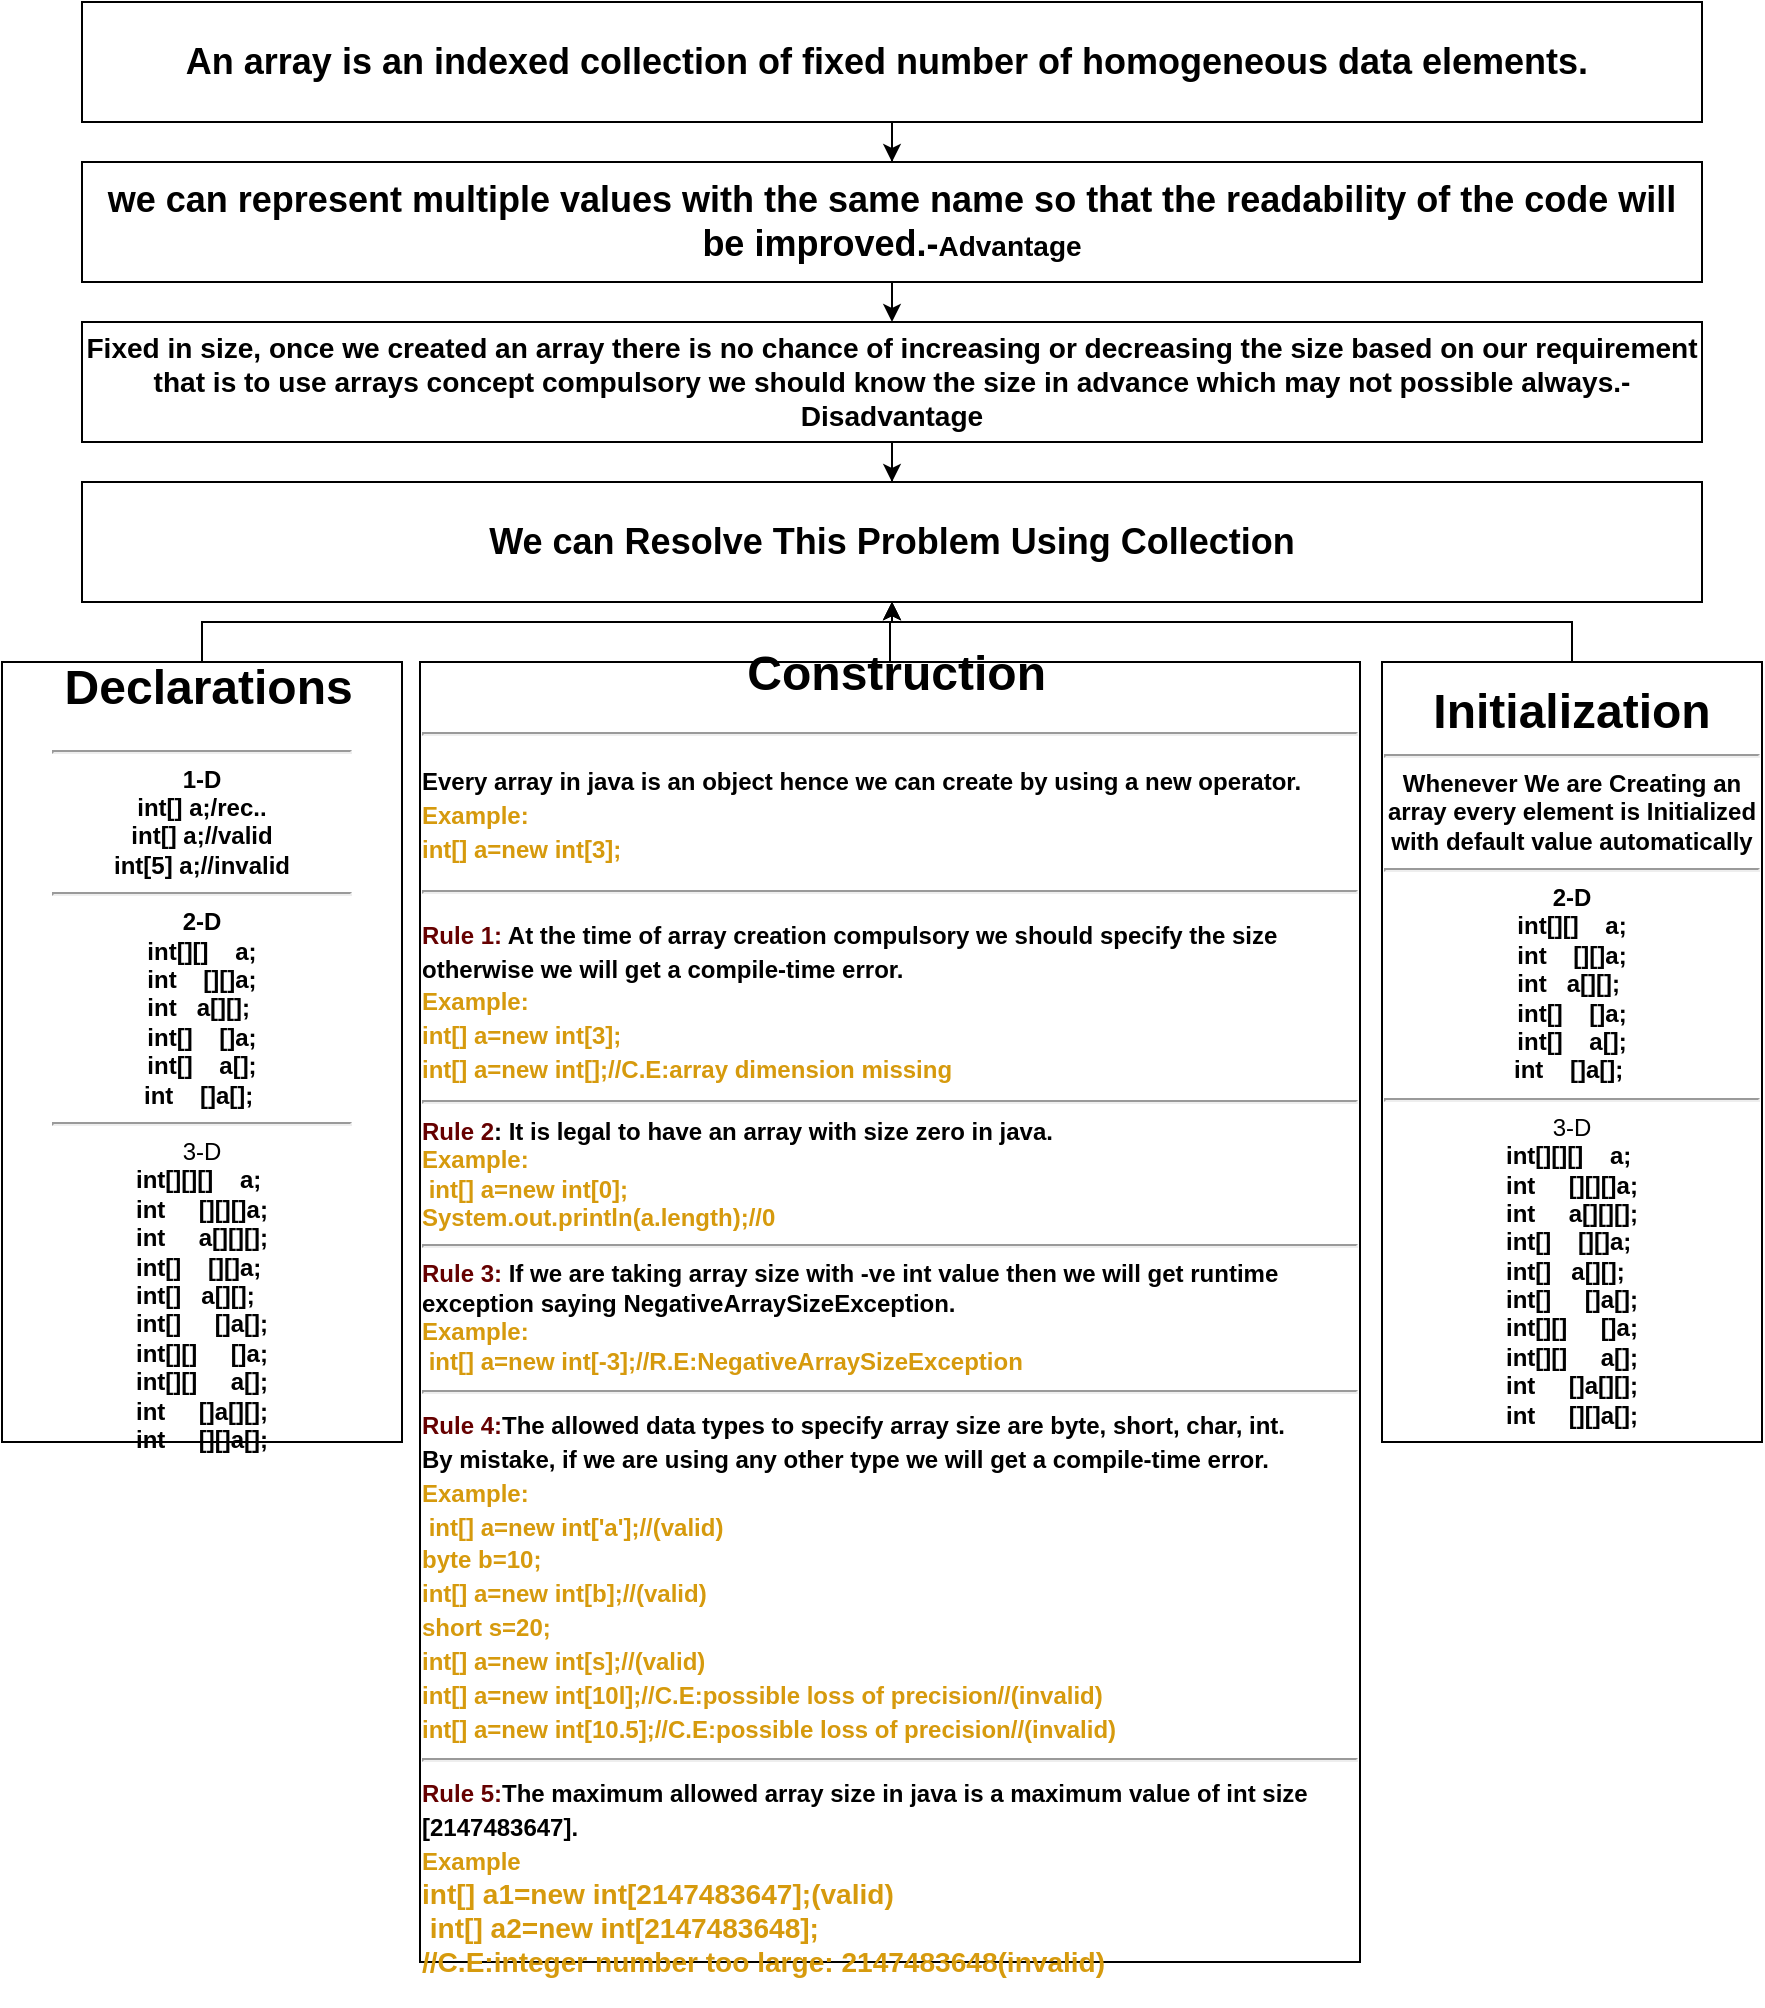 <mxfile version="14.8.0" type="github">
  <diagram id="NPH6Rm9HvfBA1m4SU5Ns" name="Page-1">
    <mxGraphModel dx="1913" dy="1766" grid="1" gridSize="10" guides="1" tooltips="1" connect="1" arrows="1" fold="1" page="1" pageScale="1" pageWidth="827" pageHeight="1169" math="0" shadow="0">
      <root>
        <mxCell id="0" />
        <mxCell id="1" parent="0" />
        <mxCell id="bS6Qav_fSy-xtye3GxVx-6" value="" style="edgeStyle=orthogonalEdgeStyle;rounded=0;orthogonalLoop=1;jettySize=auto;html=1;" parent="1" source="bS6Qav_fSy-xtye3GxVx-2" target="bS6Qav_fSy-xtye3GxVx-4" edge="1">
          <mxGeometry relative="1" as="geometry" />
        </mxCell>
        <mxCell id="bS6Qav_fSy-xtye3GxVx-2" value="&lt;h2&gt;&lt;b&gt;An array is an indexed collection of fixed number of homogeneous data elements.&lt;/b&gt;&amp;nbsp;&lt;/h2&gt;" style="rounded=0;whiteSpace=wrap;html=1;" parent="1" vertex="1">
          <mxGeometry x="10" y="-1160" width="810" height="60" as="geometry" />
        </mxCell>
        <mxCell id="bS6Qav_fSy-xtye3GxVx-8" value="" style="edgeStyle=orthogonalEdgeStyle;rounded=0;orthogonalLoop=1;jettySize=auto;html=1;" parent="1" source="bS6Qav_fSy-xtye3GxVx-3" target="bS6Qav_fSy-xtye3GxVx-5" edge="1">
          <mxGeometry relative="1" as="geometry" />
        </mxCell>
        <mxCell id="bS6Qav_fSy-xtye3GxVx-3" value="&lt;h3&gt;&lt;b&gt;Fixed in size, once we created an array there is no chance of increasing or decreasing the size based on our requirement that is to use arrays concept compulsory we should know the size in advance which may not possible always.-Disadvantage&lt;/b&gt;&lt;/h3&gt;" style="rounded=0;whiteSpace=wrap;html=1;" parent="1" vertex="1">
          <mxGeometry x="10" y="-1000" width="810" height="60" as="geometry" />
        </mxCell>
        <mxCell id="bS6Qav_fSy-xtye3GxVx-10" value="" style="edgeStyle=orthogonalEdgeStyle;rounded=0;orthogonalLoop=1;jettySize=auto;html=1;" parent="1" source="bS6Qav_fSy-xtye3GxVx-4" edge="1">
          <mxGeometry relative="1" as="geometry">
            <mxPoint x="415" y="-1000" as="targetPoint" />
          </mxGeometry>
        </mxCell>
        <mxCell id="bS6Qav_fSy-xtye3GxVx-4" value="&lt;h2&gt;&lt;b&gt;we can represent multiple values with the same name so that the readability of the code will be improved&lt;/b&gt;.-&lt;font style=&quot;font-size: 14px&quot;&gt;Advantage&lt;/font&gt;&lt;/h2&gt;" style="rounded=0;whiteSpace=wrap;html=1;" parent="1" vertex="1">
          <mxGeometry x="10" y="-1080" width="810" height="60" as="geometry" />
        </mxCell>
        <mxCell id="bS6Qav_fSy-xtye3GxVx-5" value="&lt;h2&gt;We can Resolve This Problem Using Collection&lt;/h2&gt;" style="rounded=0;whiteSpace=wrap;html=1;" parent="1" vertex="1">
          <mxGeometry x="10" y="-920" width="810" height="60" as="geometry" />
        </mxCell>
        <mxCell id="bS6Qav_fSy-xtye3GxVx-13" value="" style="edgeStyle=orthogonalEdgeStyle;rounded=0;orthogonalLoop=1;jettySize=auto;html=1;" parent="1" source="bS6Qav_fSy-xtye3GxVx-12" target="bS6Qav_fSy-xtye3GxVx-5" edge="1">
          <mxGeometry relative="1" as="geometry">
            <Array as="points">
              <mxPoint x="70" y="-850" />
              <mxPoint x="415" y="-850" />
            </Array>
          </mxGeometry>
        </mxCell>
        <mxCell id="bS6Qav_fSy-xtye3GxVx-12" value="&lt;p style=&quot;line-height: 130%&quot;&gt;&lt;/p&gt;&lt;h3&gt;&lt;/h3&gt;&lt;h1&gt;&lt;b&gt;&lt;font style=&quot;font-size: 24px&quot;&gt;&amp;nbsp;Declarations&lt;/font&gt;&lt;/b&gt;&lt;/h1&gt;&lt;hr&gt;&lt;b style=&quot;font-size: 12px&quot;&gt;1-D&lt;/b&gt;&lt;br&gt;&lt;b style=&quot;font-size: 12px&quot;&gt;int[] a;&lt;/b&gt;&lt;b style=&quot;font-size: 12px&quot;&gt;/rec..&lt;/b&gt;&lt;br&gt;&lt;b style=&quot;font-size: 12px&quot;&gt;int[] a;//valid&lt;/b&gt;&lt;br&gt;&lt;b style=&quot;font-size: 12px&quot;&gt;int[5] a;//invalid&lt;/b&gt;&lt;br&gt;&lt;hr style=&quot;font-size: 12px ; font-weight: normal&quot;&gt;&lt;b style=&quot;font-size: 12px&quot;&gt;2-D&lt;/b&gt;&lt;br&gt;&lt;b style=&quot;font-size: 12px&quot;&gt;int[][]&amp;nbsp; &amp;nbsp; a;&lt;/b&gt;&lt;br&gt;&lt;b style=&quot;font-size: 12px&quot;&gt;int&amp;nbsp; &amp;nbsp; [][]a;&lt;/b&gt;&lt;br&gt;&lt;b style=&quot;font-size: 12px&quot;&gt;int&amp;nbsp; &amp;nbsp;a[][];&amp;nbsp;&lt;/b&gt;&lt;br&gt;&lt;b style=&quot;font-size: 12px&quot;&gt;int[]&amp;nbsp; &amp;nbsp; []a;&lt;/b&gt;&lt;br&gt;&lt;b style=&quot;font-size: 12px&quot;&gt;int[]&amp;nbsp; &amp;nbsp; a[];&lt;/b&gt;&lt;br&gt;&lt;b style=&quot;font-size: 12px ; line-height: 70%&quot;&gt;int&amp;nbsp; &amp;nbsp; []a[];&lt;/b&gt;&lt;span style=&quot;font-size: 12px ; font-weight: normal&quot;&gt;&amp;nbsp;&lt;/span&gt;&lt;br&gt;&lt;div&gt;&lt;hr&gt;3-D&lt;/div&gt;&lt;div&gt;&lt;b&gt;int[][][]&amp;nbsp; &amp;nbsp; a;&amp;nbsp;&lt;/b&gt;&lt;/div&gt;&lt;div&gt;&lt;b&gt;int&amp;nbsp; &amp;nbsp; &amp;nbsp;[][][]a;&lt;/b&gt;&lt;/div&gt;&lt;div&gt;&lt;b&gt;&amp;nbsp;int&amp;nbsp; &amp;nbsp; &amp;nbsp;a[][][];&amp;nbsp;&lt;/b&gt;&lt;/div&gt;&lt;div&gt;&lt;b&gt;int[]&amp;nbsp; &amp;nbsp; [][]a;&amp;nbsp;&lt;/b&gt;&lt;/div&gt;&lt;div&gt;&lt;b&gt;int[]&amp;nbsp; &amp;nbsp;a[][];&amp;nbsp;&amp;nbsp;&lt;/b&gt;&lt;/div&gt;&lt;div&gt;&lt;b&gt;int[]&amp;nbsp; &amp;nbsp; &amp;nbsp;[]a[];&lt;br&gt;int[][]&amp;nbsp; &amp;nbsp; &amp;nbsp;[]a;&lt;br&gt;int[][]&amp;nbsp; &amp;nbsp; &amp;nbsp;a[];&lt;br&gt;int&amp;nbsp; &amp;nbsp; &amp;nbsp;[]a[][];&lt;br&gt;int&amp;nbsp; &amp;nbsp; &amp;nbsp;[][]a[];&lt;/b&gt;&lt;br&gt;&lt;/div&gt;&lt;p&gt;&lt;/p&gt;" style="rounded=0;whiteSpace=wrap;html=1;" parent="1" vertex="1">
          <mxGeometry x="-30" y="-830" width="200" height="390" as="geometry" />
        </mxCell>
        <mxCell id="bS6Qav_fSy-xtye3GxVx-16" value="" style="edgeStyle=orthogonalEdgeStyle;rounded=0;orthogonalLoop=1;jettySize=auto;html=1;" parent="1" source="bS6Qav_fSy-xtye3GxVx-14" target="bS6Qav_fSy-xtye3GxVx-5" edge="1">
          <mxGeometry relative="1" as="geometry" />
        </mxCell>
        <mxCell id="bS6Qav_fSy-xtye3GxVx-14" value="&lt;p style=&quot;line-height: 130%&quot;&gt;&lt;/p&gt;&lt;h3&gt;&lt;/h3&gt;&lt;h3&gt;&lt;font style=&quot;font-size: 24px&quot;&gt;&amp;nbsp;Construction&lt;/font&gt;&lt;/h3&gt;&lt;hr&gt;&lt;h3&gt;&lt;div style=&quot;text-align: left&quot;&gt;&lt;span style=&quot;font-size: 12px&quot;&gt;Every array in java is an object hence we can create by using a new operator.&lt;br&gt;&lt;/span&gt;&lt;font color=&quot;#d69a0d&quot; style=&quot;font-size: 12px&quot;&gt;Example: &lt;br&gt;int[] a=new int[3];&lt;/font&gt;&lt;/div&gt;&lt;font style=&quot;font-size: 24px&quot;&gt;&lt;hr&gt;&lt;div style=&quot;font-weight: bold ; text-align: left ; font-size: 14px&quot;&gt;&lt;b style=&quot;font-size: 12px&quot;&gt;&lt;font color=&quot;#660000&quot;&gt;Rule 1:&lt;/font&gt; At the time of array creation compulsory we should specify the size otherwise we will get a compile-time error.&amp;nbsp;&lt;/b&gt;&lt;/div&gt;&lt;div style=&quot;text-align: left ; font-size: 14px&quot;&gt;&lt;font color=&quot;#d69a0d&quot;&gt;&lt;span style=&quot;font-size: 12px ; text-align: center&quot;&gt;Example:&lt;/span&gt;&lt;span style=&quot;font-size: 12px ; text-align: center&quot;&gt; &lt;br&gt;int[] a=new int[3];&lt;/span&gt;&lt;/font&gt;&lt;/div&gt;&lt;div style=&quot;text-align: left ; font-size: 14px&quot;&gt;&lt;span style=&quot;font-size: 12px ; text-align: center&quot;&gt;&lt;font color=&quot;#d69a0d&quot;&gt;int[] a=new int[];//C.E:array dimension missing&lt;/font&gt;&lt;/span&gt;&lt;/div&gt;&lt;/font&gt;&lt;hr style=&quot;text-align: left&quot;&gt;&lt;b style=&quot;font-size: 12px&quot;&gt;&lt;div style=&quot;text-align: left&quot;&gt;&lt;b style=&quot;font-size: 12px&quot;&gt;&lt;font color=&quot;#660000&quot;&gt;Rule 2&lt;/font&gt;: It is legal to have an array with size zero in java.&lt;/b&gt;&lt;/div&gt;&lt;div style=&quot;text-align: left&quot;&gt;&lt;font color=&quot;#d69a0d&quot; style=&quot;font-size: 12px&quot;&gt;Example:&amp;nbsp;&lt;/font&gt;&lt;/div&gt;&lt;div style=&quot;text-align: left&quot;&gt;&lt;font color=&quot;#d69a0d&quot; style=&quot;font-size: 12px&quot;&gt;&amp;nbsp;int[] a=new int[0];&lt;br&gt;System.out.println(a.length);//0&lt;/font&gt;&lt;b style=&quot;font-size: 12px&quot;&gt;&lt;br&gt;&lt;/b&gt;&lt;/div&gt;&lt;/b&gt;&lt;hr style=&quot;text-align: left ; font-size: 12px&quot;&gt;&lt;b style=&quot;font-size: 12px&quot;&gt;&lt;div style=&quot;text-align: left&quot;&gt;&lt;b style=&quot;font-size: 12px&quot;&gt;&lt;font color=&quot;#660000&quot;&gt;Rule 3:&lt;/font&gt;&amp;nbsp;If we are taking array size with -ve int value then we will get runtime exception saying NegativeArraySizeException.&lt;/b&gt;&lt;/div&gt;&lt;div style=&quot;text-align: left&quot;&gt;&lt;font color=&quot;#d69a0d&quot;&gt;Example:&amp;nbsp;&lt;/font&gt;&lt;/div&gt;&lt;div style=&quot;text-align: left&quot;&gt;&lt;font color=&quot;#d69a0d&quot;&gt;&amp;nbsp;int[] a=new int[-3];//R.E:NegativeArraySizeException&lt;/font&gt;&lt;b style=&quot;font-size: 12px&quot;&gt;&lt;br&gt;&lt;/b&gt;&lt;/div&gt;&lt;/b&gt;&lt;hr style=&quot;text-align: left&quot;&gt;&lt;div style=&quot;text-align: left&quot;&gt;&lt;b style=&quot;font-size: 12px&quot;&gt;&lt;font color=&quot;#660000&quot;&gt;Rule 4:&lt;/font&gt;The allowed data types to specify array size are byte, short, char, int.&lt;/b&gt;&lt;/div&gt;&lt;div style=&quot;text-align: left&quot;&gt;&lt;b style=&quot;font-size: 12px&quot;&gt;By mistake, if we are using any other type we will get a compile-time error.&amp;nbsp;&lt;/b&gt;&lt;/div&gt;&lt;div style=&quot;text-align: left&quot;&gt;&lt;span style=&quot;font-size: 12px&quot;&gt;&lt;font color=&quot;#d69a0d&quot;&gt;Example:&lt;/font&gt;&lt;/span&gt;&lt;/div&gt;&lt;div style=&quot;text-align: left&quot;&gt;&lt;span style=&quot;font-size: 12px&quot;&gt;&lt;font color=&quot;#d69a0d&quot;&gt;&amp;nbsp;int[] a=new int[&#39;a&#39;];//(valid)&lt;/font&gt;&lt;/span&gt;&lt;/div&gt;&lt;div style=&quot;text-align: left&quot;&gt;&lt;span style=&quot;font-size: 12px&quot;&gt;&lt;font color=&quot;#d69a0d&quot;&gt;byte b=10;&lt;/font&gt;&lt;/span&gt;&lt;/div&gt;&lt;div style=&quot;text-align: left&quot;&gt;&lt;span style=&quot;font-size: 12px&quot;&gt;&lt;font color=&quot;#d69a0d&quot;&gt;int[] a=new int[b];//(valid)&lt;/font&gt;&lt;/span&gt;&lt;/div&gt;&lt;div style=&quot;text-align: left&quot;&gt;&lt;span style=&quot;font-size: 12px&quot;&gt;&lt;font color=&quot;#d69a0d&quot;&gt;short s=20;&lt;/font&gt;&lt;/span&gt;&lt;/div&gt;&lt;div style=&quot;text-align: left&quot;&gt;&lt;span style=&quot;font-size: 12px&quot;&gt;&lt;font color=&quot;#d69a0d&quot;&gt;int[] a=new int[s];//(valid)&lt;/font&gt;&lt;/span&gt;&lt;/div&gt;&lt;div style=&quot;text-align: left&quot;&gt;&lt;span style=&quot;font-size: 12px&quot;&gt;&lt;font color=&quot;#d69a0d&quot;&gt;int[] a=new int[10l];//C.E:possible loss of precision//(invalid)&lt;/font&gt;&lt;/span&gt;&lt;/div&gt;&lt;div style=&quot;text-align: left&quot;&gt;&lt;span style=&quot;font-size: 12px&quot;&gt;&lt;font color=&quot;#d69a0d&quot;&gt;int[] a=new int[10.5];//C.E:possible loss of precision//(invalid)&amp;nbsp;&lt;/font&gt;&lt;/span&gt;&lt;/div&gt;&lt;hr style=&quot;text-align: left&quot;&gt;&lt;b&gt;&lt;div style=&quot;text-align: left&quot;&gt;&lt;b style=&quot;font-size: 12px&quot;&gt;&lt;font color=&quot;#660000&quot;&gt;Rule 5:&lt;/font&gt;&lt;/b&gt;&lt;b style=&quot;font-size: 12px&quot;&gt;The maximum allowed array size in java is a maximum value of int size [2147483647].&lt;/b&gt;&lt;/div&gt;&lt;div style=&quot;text-align: left&quot;&gt;&lt;span style=&quot;font-size: 12px&quot;&gt;&lt;font color=&quot;#d69a0d&quot;&gt;Example&lt;/font&gt;&lt;/span&gt;&lt;/div&gt;&lt;div style=&quot;text-align: left&quot;&gt;&lt;font color=&quot;#d69a0d&quot;&gt;int[] a1=new int[2147483647];(valid)&lt;/font&gt;&lt;/div&gt;&lt;div style=&quot;text-align: left&quot;&gt;&lt;font color=&quot;#d69a0d&quot;&gt;&amp;nbsp;int[] a2=new int[2147483648];&lt;br&gt; //C.E:integer number too large: 2147483648(invalid)&lt;/font&gt;&lt;b style=&quot;font-size: 12px&quot;&gt;&lt;br&gt;&lt;/b&gt;&lt;/div&gt;&lt;/b&gt;&lt;/h3&gt;&lt;p&gt;&lt;/p&gt;" style="rounded=0;whiteSpace=wrap;html=1;" parent="1" vertex="1">
          <mxGeometry x="179" y="-830" width="470" height="650" as="geometry" />
        </mxCell>
        <mxCell id="bS6Qav_fSy-xtye3GxVx-17" value="" style="edgeStyle=orthogonalEdgeStyle;rounded=0;orthogonalLoop=1;jettySize=auto;html=1;" parent="1" source="bS6Qav_fSy-xtye3GxVx-15" target="bS6Qav_fSy-xtye3GxVx-5" edge="1">
          <mxGeometry relative="1" as="geometry">
            <Array as="points">
              <mxPoint x="755" y="-850" />
              <mxPoint x="415" y="-850" />
            </Array>
          </mxGeometry>
        </mxCell>
        <mxCell id="bS6Qav_fSy-xtye3GxVx-15" value="&lt;p style=&quot;line-height: 130%&quot;&gt;&lt;/p&gt;&lt;h3&gt;&lt;/h3&gt;&lt;h1&gt;&lt;/h1&gt;&lt;b style=&quot;font-size: 24px&quot;&gt;Initialization&lt;/b&gt;&lt;hr&gt;&lt;b&gt;Whenever We are Creating an array every element is Initialized with default value automatically&lt;/b&gt;&lt;br&gt;&lt;hr style=&quot;font-size: 12px ; font-weight: normal&quot;&gt;&lt;b style=&quot;font-size: 12px&quot;&gt;2-D&lt;/b&gt;&lt;br&gt;&lt;b style=&quot;font-size: 12px&quot;&gt;int[][]&amp;nbsp; &amp;nbsp; a;&lt;/b&gt;&lt;br&gt;&lt;b style=&quot;font-size: 12px&quot;&gt;int&amp;nbsp; &amp;nbsp; [][]a;&lt;/b&gt;&lt;br&gt;&lt;b style=&quot;font-size: 12px&quot;&gt;int&amp;nbsp; &amp;nbsp;a[][];&amp;nbsp;&lt;/b&gt;&lt;br&gt;&lt;b style=&quot;font-size: 12px&quot;&gt;int[]&amp;nbsp; &amp;nbsp; []a;&lt;/b&gt;&lt;br&gt;&lt;b style=&quot;font-size: 12px&quot;&gt;int[]&amp;nbsp; &amp;nbsp; a[];&lt;/b&gt;&lt;br&gt;&lt;b style=&quot;font-size: 12px ; line-height: 70%&quot;&gt;int&amp;nbsp; &amp;nbsp; []a[];&lt;/b&gt;&lt;span style=&quot;font-size: 12px ; font-weight: normal&quot;&gt;&amp;nbsp;&lt;/span&gt;&lt;br&gt;&lt;div&gt;&lt;hr&gt;3-D&lt;/div&gt;&lt;div&gt;&lt;b&gt;int[][][]&amp;nbsp; &amp;nbsp; a;&amp;nbsp;&lt;/b&gt;&lt;/div&gt;&lt;div&gt;&lt;b&gt;int&amp;nbsp; &amp;nbsp; &amp;nbsp;[][][]a;&lt;/b&gt;&lt;/div&gt;&lt;div&gt;&lt;b&gt;&amp;nbsp;int&amp;nbsp; &amp;nbsp; &amp;nbsp;a[][][];&amp;nbsp;&lt;/b&gt;&lt;/div&gt;&lt;div&gt;&lt;b&gt;int[]&amp;nbsp; &amp;nbsp; [][]a;&amp;nbsp;&lt;/b&gt;&lt;/div&gt;&lt;div&gt;&lt;b&gt;int[]&amp;nbsp; &amp;nbsp;a[][];&amp;nbsp;&amp;nbsp;&lt;/b&gt;&lt;/div&gt;&lt;div&gt;&lt;b&gt;int[]&amp;nbsp; &amp;nbsp; &amp;nbsp;[]a[];&lt;br&gt;int[][]&amp;nbsp; &amp;nbsp; &amp;nbsp;[]a;&lt;br&gt;int[][]&amp;nbsp; &amp;nbsp; &amp;nbsp;a[];&lt;br&gt;int&amp;nbsp; &amp;nbsp; &amp;nbsp;[]a[][];&lt;br&gt;int&amp;nbsp; &amp;nbsp; &amp;nbsp;[][]a[];&lt;/b&gt;&lt;br&gt;&lt;/div&gt;&lt;p&gt;&lt;/p&gt;" style="rounded=0;whiteSpace=wrap;html=1;" parent="1" vertex="1">
          <mxGeometry x="660" y="-830" width="190" height="390" as="geometry" />
        </mxCell>
      </root>
    </mxGraphModel>
  </diagram>
</mxfile>
